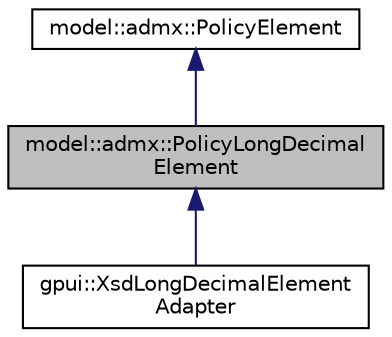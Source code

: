 digraph "model::admx::PolicyLongDecimalElement"
{
 // LATEX_PDF_SIZE
  edge [fontname="Helvetica",fontsize="10",labelfontname="Helvetica",labelfontsize="10"];
  node [fontname="Helvetica",fontsize="10",shape=record];
  Node1 [label="model::admx::PolicyLongDecimal\lElement",height=0.2,width=0.4,color="black", fillcolor="grey75", style="filled", fontcolor="black",tooltip="A QWORD (64-bit unsigned integer) number/decimal element in a policy."];
  Node2 -> Node1 [dir="back",color="midnightblue",fontsize="10",style="solid",fontname="Helvetica"];
  Node2 [label="model::admx::PolicyElement",height=0.2,width=0.4,color="black", fillcolor="white", style="filled",URL="$classmodel_1_1admx_1_1_policy_element.html",tooltip="The PolicyElement class represents the types of optional parameters defined in a policy setting."];
  Node1 -> Node3 [dir="back",color="midnightblue",fontsize="10",style="solid",fontname="Helvetica"];
  Node3 [label="gpui::XsdLongDecimalElement\lAdapter",height=0.2,width=0.4,color="black", fillcolor="white", style="filled",URL="$classgpui_1_1_xsd_long_decimal_element_adapter.html",tooltip=" "];
}
